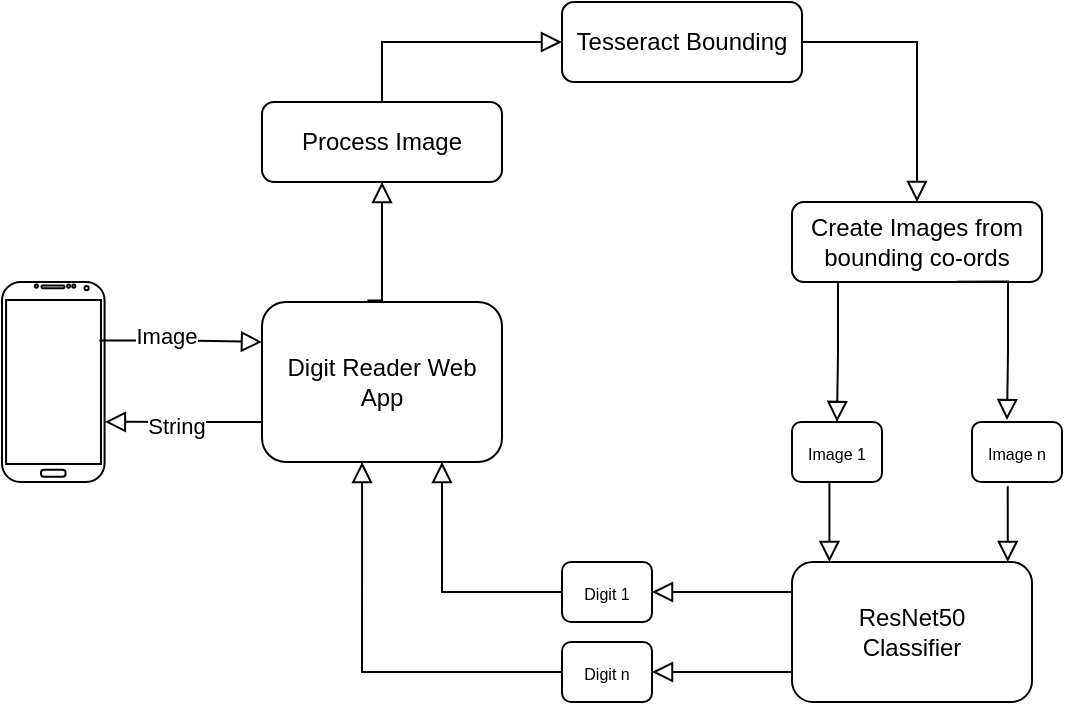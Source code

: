 <mxfile version="14.2.3" type="device"><diagram id="C5RBs43oDa-KdzZeNtuy" name="Page-1"><mxGraphModel dx="925" dy="492" grid="1" gridSize="10" guides="1" tooltips="1" connect="1" arrows="1" fold="1" page="1" pageScale="1" pageWidth="827" pageHeight="1169" math="0" shadow="0"><root><mxCell id="WIyWlLk6GJQsqaUBKTNV-0"/><mxCell id="WIyWlLk6GJQsqaUBKTNV-1" parent="WIyWlLk6GJQsqaUBKTNV-0"/><mxCell id="WIyWlLk6GJQsqaUBKTNV-2" value="" style="rounded=0;html=1;jettySize=auto;orthogonalLoop=1;fontSize=11;endArrow=block;endFill=0;endSize=8;strokeWidth=1;shadow=0;labelBackgroundColor=none;edgeStyle=orthogonalEdgeStyle;exitX=0.439;exitY=-0.01;exitDx=0;exitDy=0;exitPerimeter=0;" parent="WIyWlLk6GJQsqaUBKTNV-1" source="WIyWlLk6GJQsqaUBKTNV-3" target="WIyWlLk6GJQsqaUBKTNV-7" edge="1"><mxGeometry relative="1" as="geometry"><mxPoint x="230" y="260" as="targetPoint"/><Array as="points"><mxPoint x="220" y="309"/></Array></mxGeometry></mxCell><mxCell id="WIyWlLk6GJQsqaUBKTNV-3" value="Digit Reader Web App" style="rounded=1;whiteSpace=wrap;html=1;fontSize=12;glass=0;strokeWidth=1;shadow=0;" parent="WIyWlLk6GJQsqaUBKTNV-1" vertex="1"><mxGeometry x="160" y="310" width="120" height="80" as="geometry"/></mxCell><mxCell id="WIyWlLk6GJQsqaUBKTNV-7" value="Process Image" style="rounded=1;whiteSpace=wrap;html=1;fontSize=12;glass=0;strokeWidth=1;shadow=0;" parent="WIyWlLk6GJQsqaUBKTNV-1" vertex="1"><mxGeometry x="160" y="210" width="120" height="40" as="geometry"/></mxCell><mxCell id="WIyWlLk6GJQsqaUBKTNV-9" value="" style="edgeStyle=orthogonalEdgeStyle;rounded=0;html=1;jettySize=auto;orthogonalLoop=1;fontSize=11;endArrow=block;endFill=0;endSize=8;strokeWidth=1;shadow=0;labelBackgroundColor=none;exitX=0;exitY=0.5;exitDx=0;exitDy=0;entryX=0.75;entryY=1;entryDx=0;entryDy=0;" parent="WIyWlLk6GJQsqaUBKTNV-1" source="yfMC1UEPsokU68aXpDwq-13" target="WIyWlLk6GJQsqaUBKTNV-3" edge="1"><mxGeometry y="10" relative="1" as="geometry"><mxPoint as="offset"/><mxPoint x="420" y="420" as="sourcePoint"/></mxGeometry></mxCell><mxCell id="yfMC1UEPsokU68aXpDwq-0" value="" style="verticalLabelPosition=bottom;verticalAlign=top;html=1;shadow=0;dashed=0;strokeWidth=1;shape=mxgraph.android.phone2;strokeColor=#000000;" vertex="1" parent="WIyWlLk6GJQsqaUBKTNV-1"><mxGeometry x="30" y="300" width="51.28" height="100" as="geometry"/></mxCell><mxCell id="yfMC1UEPsokU68aXpDwq-1" value="Tesseract Bounding" style="rounded=1;whiteSpace=wrap;html=1;fontSize=12;glass=0;strokeWidth=1;shadow=0;" vertex="1" parent="WIyWlLk6GJQsqaUBKTNV-1"><mxGeometry x="310" y="160" width="120" height="40" as="geometry"/></mxCell><mxCell id="yfMC1UEPsokU68aXpDwq-2" value="Create Images from bounding co-ords" style="rounded=1;whiteSpace=wrap;html=1;fontSize=12;glass=0;strokeWidth=1;shadow=0;" vertex="1" parent="WIyWlLk6GJQsqaUBKTNV-1"><mxGeometry x="425" y="260" width="125" height="40" as="geometry"/></mxCell><mxCell id="yfMC1UEPsokU68aXpDwq-4" value="" style="edgeStyle=orthogonalEdgeStyle;rounded=0;html=1;jettySize=auto;orthogonalLoop=1;fontSize=11;endArrow=block;endFill=0;endSize=8;strokeWidth=1;shadow=0;labelBackgroundColor=none;exitX=1;exitY=0.5;exitDx=0;exitDy=0;entryX=0.5;entryY=0;entryDx=0;entryDy=0;" edge="1" parent="WIyWlLk6GJQsqaUBKTNV-1" source="yfMC1UEPsokU68aXpDwq-1" target="yfMC1UEPsokU68aXpDwq-2"><mxGeometry y="10" relative="1" as="geometry"><mxPoint as="offset"/><mxPoint x="525" y="279.71" as="sourcePoint"/><mxPoint x="625" y="250" as="targetPoint"/></mxGeometry></mxCell><mxCell id="yfMC1UEPsokU68aXpDwq-5" value="" style="edgeStyle=orthogonalEdgeStyle;rounded=0;html=1;jettySize=auto;orthogonalLoop=1;fontSize=11;endArrow=block;endFill=0;endSize=8;strokeWidth=1;shadow=0;labelBackgroundColor=none;entryX=0;entryY=0.5;entryDx=0;entryDy=0;exitX=0.5;exitY=0;exitDx=0;exitDy=0;" edge="1" parent="WIyWlLk6GJQsqaUBKTNV-1" source="WIyWlLk6GJQsqaUBKTNV-7" target="yfMC1UEPsokU68aXpDwq-1"><mxGeometry y="10" relative="1" as="geometry"><mxPoint as="offset"/><mxPoint x="360" y="250" as="sourcePoint"/><mxPoint x="470" y="279.71" as="targetPoint"/><Array as="points"><mxPoint x="220" y="180"/></Array></mxGeometry></mxCell><mxCell id="yfMC1UEPsokU68aXpDwq-6" value="&lt;font style=&quot;font-size: 8px&quot;&gt;Image 1&lt;/font&gt;" style="rounded=1;whiteSpace=wrap;html=1;fontSize=12;glass=0;strokeWidth=1;shadow=0;" vertex="1" parent="WIyWlLk6GJQsqaUBKTNV-1"><mxGeometry x="425" y="370" width="45" height="30" as="geometry"/></mxCell><mxCell id="yfMC1UEPsokU68aXpDwq-7" value="&lt;font style=&quot;font-size: 8px&quot;&gt;Image n&lt;/font&gt;" style="rounded=1;whiteSpace=wrap;html=1;fontSize=12;glass=0;strokeWidth=1;shadow=0;" vertex="1" parent="WIyWlLk6GJQsqaUBKTNV-1"><mxGeometry x="515" y="370" width="45" height="30" as="geometry"/></mxCell><mxCell id="yfMC1UEPsokU68aXpDwq-8" value="ResNet50 &lt;br&gt;Classifier" style="rounded=1;whiteSpace=wrap;html=1;fontSize=12;glass=0;strokeWidth=1;shadow=0;" vertex="1" parent="WIyWlLk6GJQsqaUBKTNV-1"><mxGeometry x="425" y="440" width="120" height="70" as="geometry"/></mxCell><mxCell id="yfMC1UEPsokU68aXpDwq-9" value="" style="edgeStyle=orthogonalEdgeStyle;rounded=0;html=1;jettySize=auto;orthogonalLoop=1;fontSize=11;endArrow=block;endFill=0;endSize=8;strokeWidth=1;shadow=0;labelBackgroundColor=none;entryX=0.5;entryY=0;entryDx=0;entryDy=0;exitX=0.25;exitY=1;exitDx=0;exitDy=0;" edge="1" parent="WIyWlLk6GJQsqaUBKTNV-1" source="yfMC1UEPsokU68aXpDwq-2" target="yfMC1UEPsokU68aXpDwq-6"><mxGeometry y="10" relative="1" as="geometry"><mxPoint as="offset"/><mxPoint x="535" y="289.71" as="sourcePoint"/><mxPoint x="585" y="289.71" as="targetPoint"/><Array as="points"><mxPoint x="448" y="300"/><mxPoint x="448" y="335"/></Array></mxGeometry></mxCell><mxCell id="yfMC1UEPsokU68aXpDwq-10" value="" style="edgeStyle=orthogonalEdgeStyle;rounded=0;html=1;jettySize=auto;orthogonalLoop=1;fontSize=11;endArrow=block;endFill=0;endSize=8;strokeWidth=1;shadow=0;labelBackgroundColor=none;entryX=0.389;entryY=-0.033;entryDx=0;entryDy=0;exitX=0.66;exitY=0.996;exitDx=0;exitDy=0;exitPerimeter=0;entryPerimeter=0;" edge="1" parent="WIyWlLk6GJQsqaUBKTNV-1" source="yfMC1UEPsokU68aXpDwq-2" target="yfMC1UEPsokU68aXpDwq-7"><mxGeometry y="10" relative="1" as="geometry"><mxPoint as="offset"/><mxPoint x="615" y="310" as="sourcePoint"/><mxPoint x="607.5" y="350" as="targetPoint"/><Array as="points"><mxPoint x="533" y="300"/><mxPoint x="533" y="335"/></Array></mxGeometry></mxCell><mxCell id="yfMC1UEPsokU68aXpDwq-11" value="" style="rounded=0;html=1;jettySize=auto;orthogonalLoop=1;fontSize=11;endArrow=block;endFill=0;endSize=8;strokeWidth=1;shadow=0;labelBackgroundColor=none;edgeStyle=orthogonalEdgeStyle;exitX=0.416;exitY=0.995;exitDx=0;exitDy=0;exitPerimeter=0;entryX=0.156;entryY=0;entryDx=0;entryDy=0;entryPerimeter=0;" edge="1" parent="WIyWlLk6GJQsqaUBKTNV-1" source="yfMC1UEPsokU68aXpDwq-6" target="yfMC1UEPsokU68aXpDwq-8"><mxGeometry x="0.004" y="41" relative="1" as="geometry"><mxPoint as="offset"/><mxPoint x="405" y="410" as="sourcePoint"/><mxPoint x="405" y="450" as="targetPoint"/></mxGeometry></mxCell><mxCell id="yfMC1UEPsokU68aXpDwq-12" value="" style="rounded=0;html=1;jettySize=auto;orthogonalLoop=1;fontSize=11;endArrow=block;endFill=0;endSize=8;strokeWidth=1;shadow=0;labelBackgroundColor=none;edgeStyle=orthogonalEdgeStyle;exitX=0.397;exitY=1.071;exitDx=0;exitDy=0;exitPerimeter=0;entryX=0.899;entryY=0;entryDx=0;entryDy=0;entryPerimeter=0;" edge="1" parent="WIyWlLk6GJQsqaUBKTNV-1" source="yfMC1UEPsokU68aXpDwq-7" target="yfMC1UEPsokU68aXpDwq-8"><mxGeometry x="0.333" y="20" relative="1" as="geometry"><mxPoint as="offset"/><mxPoint x="453.72" y="409.85" as="sourcePoint"/><mxPoint x="453.72" y="450" as="targetPoint"/></mxGeometry></mxCell><mxCell id="yfMC1UEPsokU68aXpDwq-13" value="&lt;font style=&quot;font-size: 8px&quot;&gt;Digit 1&lt;/font&gt;" style="rounded=1;whiteSpace=wrap;html=1;fontSize=12;glass=0;strokeWidth=1;shadow=0;" vertex="1" parent="WIyWlLk6GJQsqaUBKTNV-1"><mxGeometry x="310" y="440" width="45" height="30" as="geometry"/></mxCell><mxCell id="yfMC1UEPsokU68aXpDwq-14" value="&lt;font style=&quot;font-size: 8px&quot;&gt;Digit n&lt;/font&gt;" style="rounded=1;whiteSpace=wrap;html=1;fontSize=12;glass=0;strokeWidth=1;shadow=0;" vertex="1" parent="WIyWlLk6GJQsqaUBKTNV-1"><mxGeometry x="310" y="480" width="45" height="30" as="geometry"/></mxCell><mxCell id="yfMC1UEPsokU68aXpDwq-15" value="" style="rounded=0;html=1;jettySize=auto;orthogonalLoop=1;fontSize=11;endArrow=block;endFill=0;endSize=8;strokeWidth=1;shadow=0;labelBackgroundColor=none;edgeStyle=orthogonalEdgeStyle;exitX=0;exitY=0.25;exitDx=0;exitDy=0;entryX=1;entryY=0.5;entryDx=0;entryDy=0;" edge="1" parent="WIyWlLk6GJQsqaUBKTNV-1" source="yfMC1UEPsokU68aXpDwq-8" target="yfMC1UEPsokU68aXpDwq-13"><mxGeometry x="0.004" y="41" relative="1" as="geometry"><mxPoint as="offset"/><mxPoint x="445" y="480.0" as="sourcePoint"/><mxPoint x="445" y="520.15" as="targetPoint"/><Array as="points"><mxPoint x="425" y="455"/></Array></mxGeometry></mxCell><mxCell id="yfMC1UEPsokU68aXpDwq-16" value="" style="rounded=0;html=1;jettySize=auto;orthogonalLoop=1;fontSize=11;endArrow=block;endFill=0;endSize=8;strokeWidth=1;shadow=0;labelBackgroundColor=none;edgeStyle=orthogonalEdgeStyle;exitX=0;exitY=0.75;exitDx=0;exitDy=0;entryX=1;entryY=0.5;entryDx=0;entryDy=0;" edge="1" parent="WIyWlLk6GJQsqaUBKTNV-1" source="yfMC1UEPsokU68aXpDwq-8" target="yfMC1UEPsokU68aXpDwq-14"><mxGeometry x="0.333" y="20" relative="1" as="geometry"><mxPoint as="offset"/><mxPoint x="534.145" y="482.28" as="sourcePoint"/><mxPoint x="534.16" y="520.15" as="targetPoint"/><Array as="points"><mxPoint x="425" y="495"/></Array></mxGeometry></mxCell><mxCell id="yfMC1UEPsokU68aXpDwq-18" value="" style="edgeStyle=orthogonalEdgeStyle;rounded=0;html=1;jettySize=auto;orthogonalLoop=1;fontSize=11;endArrow=block;endFill=0;endSize=8;strokeWidth=1;shadow=0;labelBackgroundColor=none;entryX=0.417;entryY=1;entryDx=0;entryDy=0;entryPerimeter=0;exitX=0;exitY=0.5;exitDx=0;exitDy=0;" edge="1" parent="WIyWlLk6GJQsqaUBKTNV-1" source="yfMC1UEPsokU68aXpDwq-14" target="WIyWlLk6GJQsqaUBKTNV-3"><mxGeometry y="10" relative="1" as="geometry"><mxPoint as="offset"/><mxPoint x="350" y="495" as="sourcePoint"/><mxPoint x="260" y="370" as="targetPoint"/><Array as="points"><mxPoint x="210" y="495"/></Array></mxGeometry></mxCell><mxCell id="yfMC1UEPsokU68aXpDwq-20" value="" style="rounded=0;html=1;jettySize=auto;orthogonalLoop=1;fontSize=11;endArrow=block;endFill=0;endSize=8;strokeWidth=1;shadow=0;labelBackgroundColor=none;edgeStyle=orthogonalEdgeStyle;exitX=0;exitY=0.75;exitDx=0;exitDy=0;entryX=1.003;entryY=0.699;entryDx=0;entryDy=0;entryPerimeter=0;" edge="1" parent="WIyWlLk6GJQsqaUBKTNV-1" source="WIyWlLk6GJQsqaUBKTNV-3" target="yfMC1UEPsokU68aXpDwq-0"><mxGeometry relative="1" as="geometry"><mxPoint x="290" y="360" as="sourcePoint"/><mxPoint x="130" y="430" as="targetPoint"/></mxGeometry></mxCell><mxCell id="yfMC1UEPsokU68aXpDwq-23" value="String" style="edgeLabel;html=1;align=center;verticalAlign=middle;resizable=0;points=[];" vertex="1" connectable="0" parent="yfMC1UEPsokU68aXpDwq-20"><mxGeometry x="0.089" y="2" relative="1" as="geometry"><mxPoint as="offset"/></mxGeometry></mxCell><mxCell id="yfMC1UEPsokU68aXpDwq-21" value="" style="rounded=0;html=1;jettySize=auto;orthogonalLoop=1;fontSize=11;endArrow=block;endFill=0;endSize=8;strokeWidth=1;shadow=0;labelBackgroundColor=none;edgeStyle=orthogonalEdgeStyle;exitX=0.949;exitY=0.292;exitDx=0;exitDy=0;exitPerimeter=0;entryX=0;entryY=0.25;entryDx=0;entryDy=0;" edge="1" parent="WIyWlLk6GJQsqaUBKTNV-1" source="yfMC1UEPsokU68aXpDwq-0" target="WIyWlLk6GJQsqaUBKTNV-3"><mxGeometry relative="1" as="geometry"><mxPoint x="300.0" y="370" as="sourcePoint"/><mxPoint x="150" y="290" as="targetPoint"/></mxGeometry></mxCell><mxCell id="yfMC1UEPsokU68aXpDwq-22" value="Image" style="edgeLabel;html=1;align=center;verticalAlign=middle;resizable=0;points=[];" vertex="1" connectable="0" parent="yfMC1UEPsokU68aXpDwq-21"><mxGeometry x="-0.202" y="2" relative="1" as="geometry"><mxPoint as="offset"/></mxGeometry></mxCell></root></mxGraphModel></diagram></mxfile>